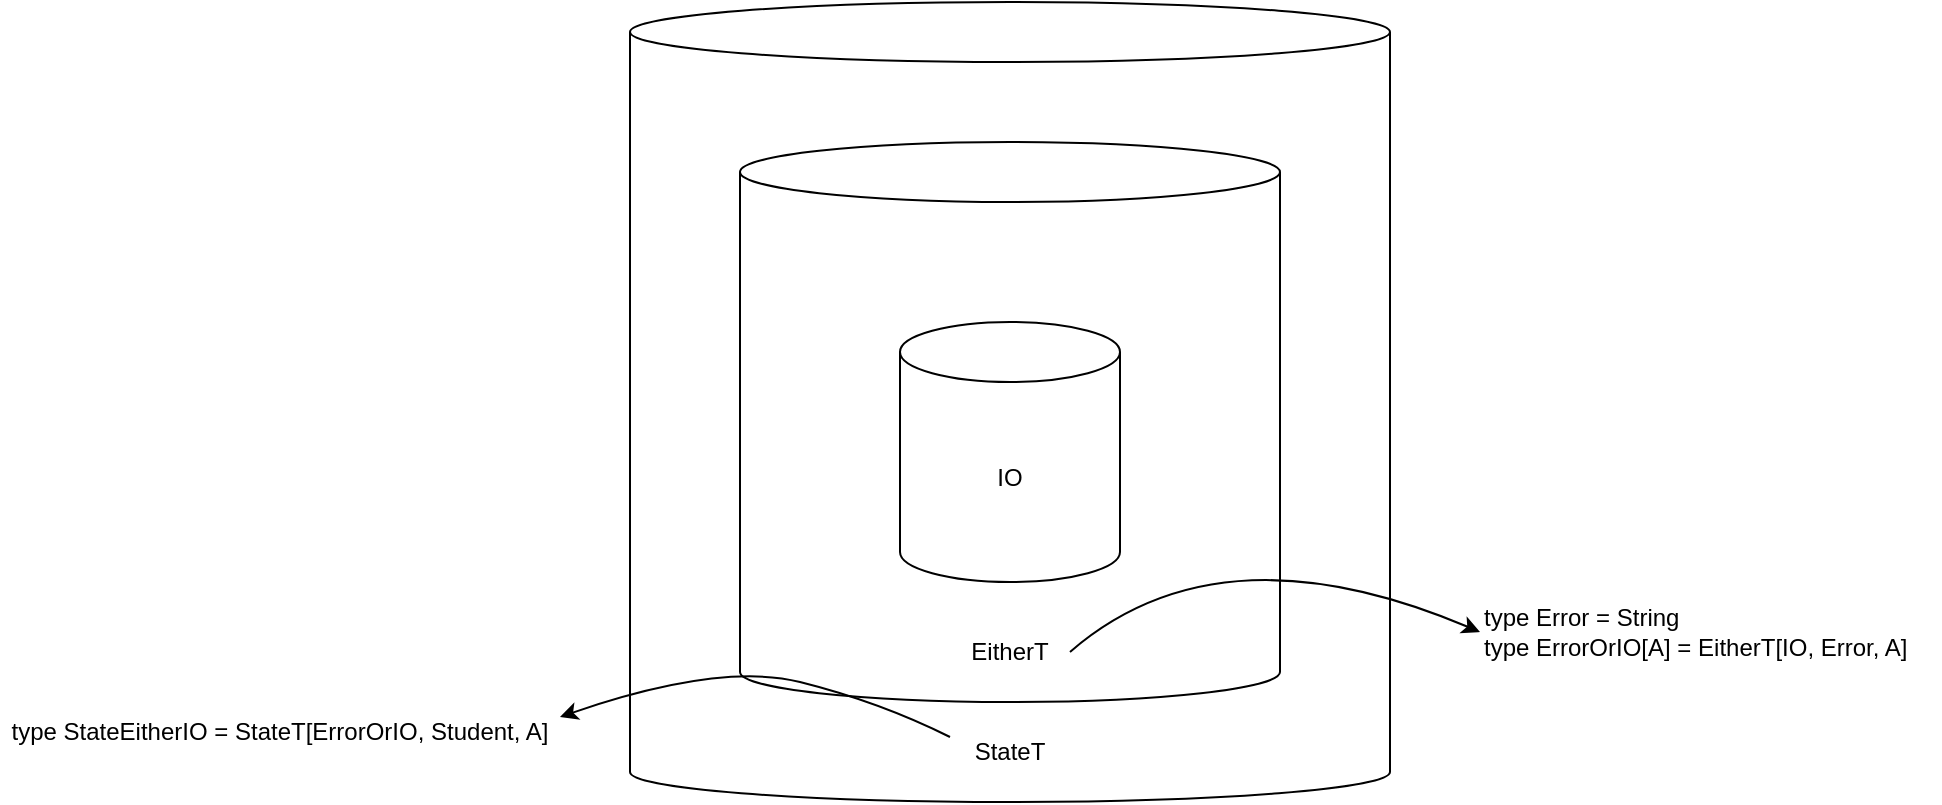 <mxfile version="17.4.2" type="device"><diagram id="nD9kIEeg_KEaiPBIUan6" name="Página-1"><mxGraphModel dx="1422" dy="873" grid="1" gridSize="10" guides="1" tooltips="1" connect="1" arrows="1" fold="1" page="1" pageScale="1" pageWidth="1100" pageHeight="850" math="0" shadow="0"><root><mxCell id="0"/><mxCell id="1" parent="0"/><mxCell id="z-KaQtSO80X3cIKBayjO-4" value="" style="shape=cylinder3;whiteSpace=wrap;html=1;boundedLbl=1;backgroundOutline=1;size=15;" vertex="1" parent="1"><mxGeometry x="405" y="270" width="380" height="400" as="geometry"/></mxCell><mxCell id="z-KaQtSO80X3cIKBayjO-2" value="" style="shape=cylinder3;whiteSpace=wrap;html=1;boundedLbl=1;backgroundOutline=1;size=15;" vertex="1" parent="1"><mxGeometry x="460" y="340" width="270" height="280" as="geometry"/></mxCell><mxCell id="z-KaQtSO80X3cIKBayjO-1" value="IO" style="shape=cylinder3;whiteSpace=wrap;html=1;boundedLbl=1;backgroundOutline=1;size=15;" vertex="1" parent="1"><mxGeometry x="540" y="430" width="110" height="130" as="geometry"/></mxCell><mxCell id="z-KaQtSO80X3cIKBayjO-3" value="EitherT" style="text;html=1;strokeColor=none;fillColor=none;align=center;verticalAlign=middle;whiteSpace=wrap;rounded=0;" vertex="1" parent="1"><mxGeometry x="565" y="580" width="60" height="30" as="geometry"/></mxCell><mxCell id="z-KaQtSO80X3cIKBayjO-5" value="StateT" style="text;html=1;strokeColor=none;fillColor=none;align=center;verticalAlign=middle;whiteSpace=wrap;rounded=0;" vertex="1" parent="1"><mxGeometry x="565" y="630" width="60" height="30" as="geometry"/></mxCell><mxCell id="z-KaQtSO80X3cIKBayjO-6" value="type Error = String&lt;br&gt;type ErrorOrIO[A] = EitherT[IO, Error, A]" style="text;html=1;strokeColor=none;fillColor=none;align=left;verticalAlign=middle;whiteSpace=wrap;rounded=0;" vertex="1" parent="1"><mxGeometry x="830" y="570" width="230" height="30" as="geometry"/></mxCell><mxCell id="z-KaQtSO80X3cIKBayjO-7" value="type StateEitherIO = StateT[ErrorOrIO, Student, A]" style="text;html=1;strokeColor=none;fillColor=none;align=center;verticalAlign=middle;whiteSpace=wrap;rounded=0;" vertex="1" parent="1"><mxGeometry x="90" y="620" width="280" height="30" as="geometry"/></mxCell><mxCell id="z-KaQtSO80X3cIKBayjO-8" value="" style="curved=1;endArrow=classic;html=1;rounded=0;exitX=1;exitY=0.5;exitDx=0;exitDy=0;entryX=0;entryY=0.5;entryDx=0;entryDy=0;" edge="1" parent="1" source="z-KaQtSO80X3cIKBayjO-3" target="z-KaQtSO80X3cIKBayjO-6"><mxGeometry width="50" height="50" relative="1" as="geometry"><mxPoint x="520" y="410" as="sourcePoint"/><mxPoint x="570" y="360" as="targetPoint"/><Array as="points"><mxPoint x="700" y="530"/></Array></mxGeometry></mxCell><mxCell id="z-KaQtSO80X3cIKBayjO-9" value="" style="curved=1;endArrow=classic;html=1;rounded=0;exitX=0;exitY=0.25;exitDx=0;exitDy=0;entryX=1;entryY=0.25;entryDx=0;entryDy=0;" edge="1" parent="1" source="z-KaQtSO80X3cIKBayjO-5" target="z-KaQtSO80X3cIKBayjO-7"><mxGeometry width="50" height="50" relative="1" as="geometry"><mxPoint x="520" y="410" as="sourcePoint"/><mxPoint x="570" y="360" as="targetPoint"/><Array as="points"><mxPoint x="530" y="620"/><mxPoint x="450" y="600"/></Array></mxGeometry></mxCell></root></mxGraphModel></diagram></mxfile>